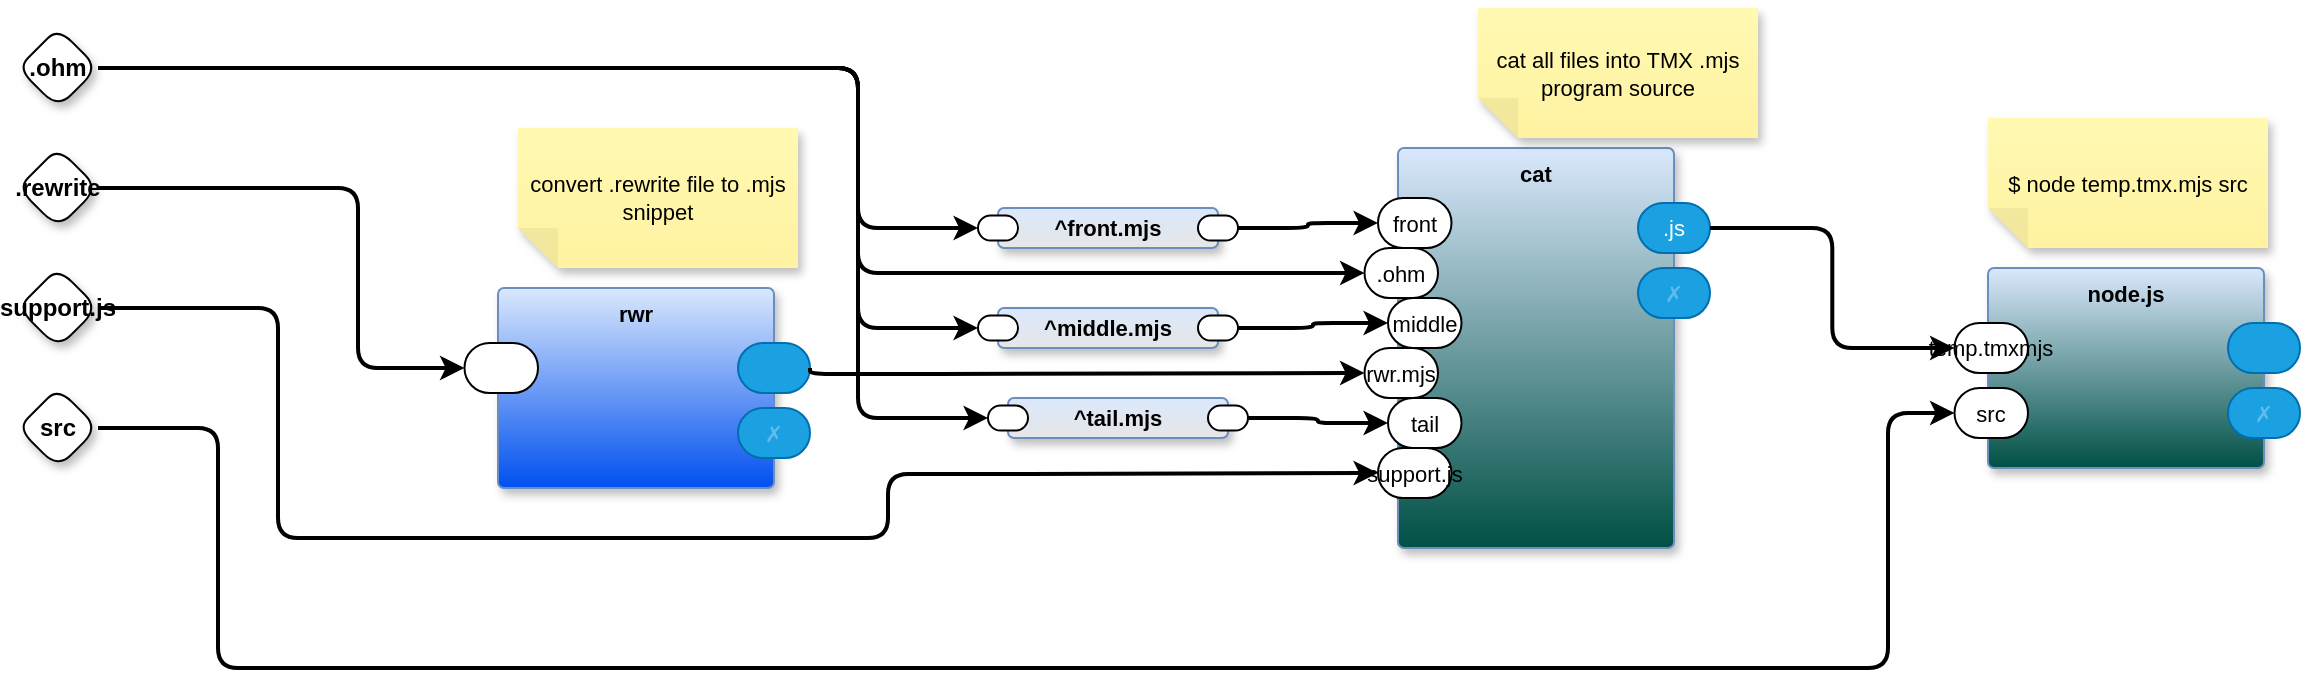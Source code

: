 <mxfile version="26.0.16">
  <diagram name="Page-1" id="ye4bVHkNvNE5rWTWLzmM">
    <mxGraphModel dx="1281" dy="571" grid="1" gridSize="5" guides="1" tooltips="1" connect="1" arrows="1" fold="1" page="1" pageScale="1" pageWidth="1100" pageHeight="850" math="0" shadow="0">
      <root>
        <mxCell id="0" />
        <mxCell id="1" parent="0" />
        <mxCell id="e_aC-hZc_Ce6ck8O-gYM-1" value="rwr" style="rounded=1;whiteSpace=wrap;html=1;container=1;recursiveResize=0;verticalAlign=top;arcSize=6;fontStyle=1;autosize=0;points=[];absoluteArcSize=1;shadow=1;strokeColor=#6c8ebf;fillColor=#dae8fc;fontFamily=Helvetica;fontSize=11;gradientColor=#0050EF;fontColor=default;" vertex="1" parent="1">
          <mxGeometry x="280" y="210" width="138" height="100" as="geometry">
            <mxRectangle x="-98" y="-1230" width="99" height="26" as="alternateBounds" />
          </mxGeometry>
        </mxCell>
        <mxCell id="e_aC-hZc_Ce6ck8O-gYM-2" value="" style="rounded=1;whiteSpace=wrap;html=1;sketch=0;points=[[0,0.5,0,0,0],[1,0.5,0,0,0]];arcSize=50;fontFamily=Helvetica;fontSize=11;fontColor=default;" vertex="1" parent="e_aC-hZc_Ce6ck8O-gYM-1">
          <mxGeometry x="-16.75" y="27.5" width="36.75" height="25" as="geometry" />
        </mxCell>
        <mxCell id="e_aC-hZc_Ce6ck8O-gYM-3" value="" style="rounded=1;whiteSpace=wrap;html=1;sketch=0;points=[[0,0.5,0,0,0],[1,0.5,0,0,0]];fillColor=#1ba1e2;fontColor=#ffffff;strokeColor=#006EAF;arcSize=50;fontFamily=Helvetica;fontSize=11;" vertex="1" parent="e_aC-hZc_Ce6ck8O-gYM-1">
          <mxGeometry x="120" y="27.5" width="36" height="25" as="geometry" />
        </mxCell>
        <mxCell id="e_aC-hZc_Ce6ck8O-gYM-4" value="✗" style="rounded=1;whiteSpace=wrap;html=1;sketch=0;points=[[0,0.5,0,0,0],[1,0.5,0,0,0]];fillColor=#1ba1e2;fontColor=#ffffff;strokeColor=#006EAF;arcSize=50;fontFamily=Helvetica;fontSize=11;textOpacity=30;" vertex="1" parent="e_aC-hZc_Ce6ck8O-gYM-1">
          <mxGeometry x="120" y="60" width="36" height="25" as="geometry" />
        </mxCell>
        <mxCell id="e_aC-hZc_Ce6ck8O-gYM-5" value=".ohm" style="rhombus;whiteSpace=wrap;html=1;rounded=1;fontStyle=1;glass=0;sketch=0;fontSize=12;points=[[0,0.5,0,0,0],[0.5,0,0,0,0],[0.5,1,0,0,0],[1,0.5,0,0,0]];shadow=1;fontFamily=Helvetica;fontColor=default;" vertex="1" parent="1">
          <mxGeometry x="40" y="80" width="40" height="40" as="geometry" />
        </mxCell>
        <mxCell id="e_aC-hZc_Ce6ck8O-gYM-6" value=".rewrite" style="rhombus;whiteSpace=wrap;html=1;rounded=1;fontStyle=1;glass=0;sketch=0;fontSize=12;points=[[0,0.5,0,0,0],[0.5,0,0,0,0],[0.5,1,0,0,0],[1,0.5,0,0,0]];shadow=1;fontFamily=Helvetica;fontColor=default;" vertex="1" parent="1">
          <mxGeometry x="40" y="140" width="40" height="40" as="geometry" />
        </mxCell>
        <mxCell id="e_aC-hZc_Ce6ck8O-gYM-7" value="support.js" style="rhombus;whiteSpace=wrap;html=1;rounded=1;fontStyle=1;glass=0;sketch=0;fontSize=12;points=[[0,0.5,0,0,0],[0.5,0,0,0,0],[0.5,1,0,0,0],[1,0.5,0,0,0]];shadow=1;fontFamily=Helvetica;fontColor=default;" vertex="1" parent="1">
          <mxGeometry x="40" y="200" width="40" height="40" as="geometry" />
        </mxCell>
        <mxCell id="e_aC-hZc_Ce6ck8O-gYM-8" value="src" style="rhombus;whiteSpace=wrap;html=1;rounded=1;fontStyle=1;glass=0;sketch=0;fontSize=12;points=[[0,0.5,0,0,0],[0.5,0,0,0,0],[0.5,1,0,0,0],[1,0.5,0,0,0]];shadow=1;fontFamily=Helvetica;fontColor=default;" vertex="1" parent="1">
          <mxGeometry x="40" y="260" width="40" height="40" as="geometry" />
        </mxCell>
        <mxCell id="e_aC-hZc_Ce6ck8O-gYM-9" style="edgeStyle=orthogonalEdgeStyle;rounded=1;orthogonalLoop=1;jettySize=auto;html=1;exitX=1;exitY=0.5;exitDx=0;exitDy=0;exitPerimeter=0;entryX=0;entryY=0.5;entryDx=0;entryDy=0;entryPerimeter=0;curved=0;strokeWidth=2;" edge="1" parent="1" source="e_aC-hZc_Ce6ck8O-gYM-6" target="e_aC-hZc_Ce6ck8O-gYM-2">
          <mxGeometry relative="1" as="geometry">
            <Array as="points">
              <mxPoint x="210" y="160" />
              <mxPoint x="210" y="250" />
            </Array>
          </mxGeometry>
        </mxCell>
        <mxCell id="e_aC-hZc_Ce6ck8O-gYM-10" value="cat" style="rounded=1;whiteSpace=wrap;html=1;container=1;recursiveResize=0;verticalAlign=top;arcSize=6;fontStyle=1;autosize=0;points=[];absoluteArcSize=1;shadow=1;strokeColor=#6c8ebf;fillColor=#dae8fc;fontFamily=Helvetica;fontSize=11;gradientColor=#005045;fontColor=default;" vertex="1" parent="1">
          <mxGeometry x="730" y="140" width="138" height="200" as="geometry">
            <mxRectangle x="-98" y="-1230" width="99" height="26" as="alternateBounds" />
          </mxGeometry>
        </mxCell>
        <mxCell id="e_aC-hZc_Ce6ck8O-gYM-11" value=".ohm" style="rounded=1;whiteSpace=wrap;html=1;sketch=0;points=[[0,0.5,0,0,0],[1,0.5,0,0,0]];arcSize=50;fontFamily=Helvetica;fontSize=11;fontColor=default;" vertex="1" parent="e_aC-hZc_Ce6ck8O-gYM-10">
          <mxGeometry x="-16.75" y="50" width="36.75" height="25" as="geometry" />
        </mxCell>
        <mxCell id="e_aC-hZc_Ce6ck8O-gYM-12" value=".js" style="rounded=1;whiteSpace=wrap;html=1;sketch=0;points=[[0,0.5,0,0,0],[1,0.5,0,0,0]];fillColor=#1ba1e2;fontColor=#ffffff;strokeColor=#006EAF;arcSize=50;fontFamily=Helvetica;fontSize=11;" vertex="1" parent="e_aC-hZc_Ce6ck8O-gYM-10">
          <mxGeometry x="120" y="27.5" width="36" height="25" as="geometry" />
        </mxCell>
        <mxCell id="e_aC-hZc_Ce6ck8O-gYM-13" value="✗" style="rounded=1;whiteSpace=wrap;html=1;sketch=0;points=[[0,0.5,0,0,0],[1,0.5,0,0,0]];fillColor=#1ba1e2;fontColor=#ffffff;strokeColor=#006EAF;arcSize=50;fontFamily=Helvetica;fontSize=11;textOpacity=30;" vertex="1" parent="e_aC-hZc_Ce6ck8O-gYM-10">
          <mxGeometry x="120" y="60" width="36" height="25" as="geometry" />
        </mxCell>
        <mxCell id="e_aC-hZc_Ce6ck8O-gYM-14" value="rwr.mjs" style="rounded=1;whiteSpace=wrap;html=1;sketch=0;points=[[0,0.5,0,0,0],[1,0.5,0,0,0]];arcSize=50;fontFamily=Helvetica;fontSize=11;fontColor=default;" vertex="1" parent="e_aC-hZc_Ce6ck8O-gYM-10">
          <mxGeometry x="-16.75" y="100" width="36.75" height="25" as="geometry" />
        </mxCell>
        <mxCell id="e_aC-hZc_Ce6ck8O-gYM-15" value="support.js" style="rounded=1;whiteSpace=wrap;html=1;sketch=0;points=[[0,0.5,0,0,0],[1,0.5,0,0,0]];arcSize=50;fontFamily=Helvetica;fontSize=11;fontColor=default;" vertex="1" parent="e_aC-hZc_Ce6ck8O-gYM-10">
          <mxGeometry x="-10" y="150" width="36.75" height="25" as="geometry" />
        </mxCell>
        <mxCell id="e_aC-hZc_Ce6ck8O-gYM-38" value="front" style="rounded=1;whiteSpace=wrap;html=1;sketch=0;points=[[0,0.5,0,0,0],[1,0.5,0,0,0]];arcSize=50;fontFamily=Helvetica;fontSize=11;fontColor=default;" vertex="1" parent="e_aC-hZc_Ce6ck8O-gYM-10">
          <mxGeometry x="-10" y="25" width="36.75" height="25" as="geometry" />
        </mxCell>
        <mxCell id="e_aC-hZc_Ce6ck8O-gYM-39" value="middle" style="rounded=1;whiteSpace=wrap;html=1;sketch=0;points=[[0,0.5,0,0,0],[1,0.5,0,0,0]];arcSize=50;fontFamily=Helvetica;fontSize=11;fontColor=default;" vertex="1" parent="e_aC-hZc_Ce6ck8O-gYM-10">
          <mxGeometry x="-5" y="75" width="36.75" height="25" as="geometry" />
        </mxCell>
        <mxCell id="e_aC-hZc_Ce6ck8O-gYM-40" value="tail" style="rounded=1;whiteSpace=wrap;html=1;sketch=0;points=[[0,0.5,0,0,0],[1,0.5,0,0,0]];arcSize=50;fontFamily=Helvetica;fontSize=11;fontColor=default;" vertex="1" parent="e_aC-hZc_Ce6ck8O-gYM-10">
          <mxGeometry x="-5" y="125" width="36.75" height="25" as="geometry" />
        </mxCell>
        <mxCell id="e_aC-hZc_Ce6ck8O-gYM-17" style="edgeStyle=orthogonalEdgeStyle;shape=connector;curved=0;rounded=1;orthogonalLoop=1;jettySize=auto;html=1;exitX=1;exitY=0.5;exitDx=0;exitDy=0;exitPerimeter=0;strokeColor=default;strokeWidth=2;align=center;verticalAlign=middle;fontFamily=Helvetica;fontSize=11;fontColor=default;labelBackgroundColor=default;endArrow=classic;entryX=0;entryY=0.5;entryDx=0;entryDy=0;entryPerimeter=0;" edge="1" parent="1" source="e_aC-hZc_Ce6ck8O-gYM-5" target="e_aC-hZc_Ce6ck8O-gYM-11">
          <mxGeometry relative="1" as="geometry">
            <mxPoint x="500" y="175" as="targetPoint" />
            <Array as="points">
              <mxPoint x="460" y="100" />
              <mxPoint x="460" y="203" />
            </Array>
          </mxGeometry>
        </mxCell>
        <mxCell id="e_aC-hZc_Ce6ck8O-gYM-18" style="edgeStyle=orthogonalEdgeStyle;shape=connector;curved=0;rounded=1;orthogonalLoop=1;jettySize=auto;html=1;exitX=1;exitY=0.5;exitDx=0;exitDy=0;exitPerimeter=0;entryX=0;entryY=0.5;entryDx=0;entryDy=0;entryPerimeter=0;strokeColor=default;strokeWidth=2;align=center;verticalAlign=middle;fontFamily=Helvetica;fontSize=11;fontColor=default;labelBackgroundColor=default;endArrow=classic;" edge="1" parent="1" source="e_aC-hZc_Ce6ck8O-gYM-3" target="e_aC-hZc_Ce6ck8O-gYM-14">
          <mxGeometry relative="1" as="geometry">
            <Array as="points">
              <mxPoint x="436" y="253" />
              <mxPoint x="490" y="253" />
            </Array>
          </mxGeometry>
        </mxCell>
        <mxCell id="e_aC-hZc_Ce6ck8O-gYM-19" style="edgeStyle=orthogonalEdgeStyle;shape=connector;curved=0;rounded=1;orthogonalLoop=1;jettySize=auto;html=1;exitX=1;exitY=0.5;exitDx=0;exitDy=0;exitPerimeter=0;strokeColor=default;strokeWidth=2;align=center;verticalAlign=middle;fontFamily=Helvetica;fontSize=11;fontColor=default;labelBackgroundColor=default;endArrow=classic;entryX=0;entryY=0.5;entryDx=0;entryDy=0;entryPerimeter=0;" edge="1" parent="1" source="e_aC-hZc_Ce6ck8O-gYM-7" target="e_aC-hZc_Ce6ck8O-gYM-15">
          <mxGeometry relative="1" as="geometry">
            <mxPoint x="475" y="330" as="targetPoint" />
            <Array as="points">
              <mxPoint x="170" y="220" />
              <mxPoint x="170" y="335" />
              <mxPoint x="475" y="335" />
              <mxPoint x="475" y="303" />
              <mxPoint x="535" y="303" />
            </Array>
          </mxGeometry>
        </mxCell>
        <mxCell id="e_aC-hZc_Ce6ck8O-gYM-20" style="edgeStyle=orthogonalEdgeStyle;shape=connector;curved=0;rounded=1;orthogonalLoop=1;jettySize=auto;html=1;exitX=1;exitY=0.5;exitDx=0;exitDy=0;exitPerimeter=0;entryX=0;entryY=0.5;entryDx=0;entryDy=0;entryPerimeter=0;strokeColor=default;strokeWidth=2;align=center;verticalAlign=middle;fontFamily=Helvetica;fontSize=11;fontColor=default;labelBackgroundColor=default;endArrow=classic;" edge="1" parent="1" source="e_aC-hZc_Ce6ck8O-gYM-8" target="e_aC-hZc_Ce6ck8O-gYM-25">
          <mxGeometry relative="1" as="geometry">
            <Array as="points">
              <mxPoint x="140" y="280" />
              <mxPoint x="140" y="400" />
              <mxPoint x="975" y="400" />
              <mxPoint x="975" y="273" />
            </Array>
          </mxGeometry>
        </mxCell>
        <mxCell id="e_aC-hZc_Ce6ck8O-gYM-21" value="node.js" style="rounded=1;whiteSpace=wrap;html=1;container=1;recursiveResize=0;verticalAlign=top;arcSize=6;fontStyle=1;autosize=0;points=[];absoluteArcSize=1;shadow=1;strokeColor=#6c8ebf;fillColor=#dae8fc;fontFamily=Helvetica;fontSize=11;gradientColor=#005045;fontColor=default;" vertex="1" parent="1">
          <mxGeometry x="1025" y="200" width="138" height="100" as="geometry">
            <mxRectangle x="-98" y="-1230" width="99" height="26" as="alternateBounds" />
          </mxGeometry>
        </mxCell>
        <mxCell id="e_aC-hZc_Ce6ck8O-gYM-22" value="temp.tmxmjs" style="rounded=1;whiteSpace=wrap;html=1;sketch=0;points=[[0,0.5,0,0,0],[1,0.5,0,0,0]];arcSize=50;fontFamily=Helvetica;fontSize=11;fontColor=default;" vertex="1" parent="e_aC-hZc_Ce6ck8O-gYM-21">
          <mxGeometry x="-16.75" y="27.5" width="36.75" height="25" as="geometry" />
        </mxCell>
        <mxCell id="e_aC-hZc_Ce6ck8O-gYM-23" value="" style="rounded=1;whiteSpace=wrap;html=1;sketch=0;points=[[0,0.5,0,0,0],[1,0.5,0,0,0]];fillColor=#1ba1e2;fontColor=#ffffff;strokeColor=#006EAF;arcSize=50;fontFamily=Helvetica;fontSize=11;" vertex="1" parent="e_aC-hZc_Ce6ck8O-gYM-21">
          <mxGeometry x="120" y="27.5" width="36" height="25" as="geometry" />
        </mxCell>
        <mxCell id="e_aC-hZc_Ce6ck8O-gYM-24" value="✗" style="rounded=1;whiteSpace=wrap;html=1;sketch=0;points=[[0,0.5,0,0,0],[1,0.5,0,0,0]];fillColor=#1ba1e2;fontColor=#ffffff;strokeColor=#006EAF;arcSize=50;fontFamily=Helvetica;fontSize=11;textOpacity=30;" vertex="1" parent="e_aC-hZc_Ce6ck8O-gYM-21">
          <mxGeometry x="120" y="60" width="36" height="25" as="geometry" />
        </mxCell>
        <mxCell id="e_aC-hZc_Ce6ck8O-gYM-25" value="src" style="rounded=1;whiteSpace=wrap;html=1;sketch=0;points=[[0,0.5,0,0,0],[1,0.5,0,0,0]];arcSize=50;fontFamily=Helvetica;fontSize=11;fontColor=default;" vertex="1" parent="e_aC-hZc_Ce6ck8O-gYM-21">
          <mxGeometry x="-16.75" y="60" width="36.75" height="25" as="geometry" />
        </mxCell>
        <mxCell id="e_aC-hZc_Ce6ck8O-gYM-26" style="edgeStyle=orthogonalEdgeStyle;shape=connector;curved=0;rounded=1;orthogonalLoop=1;jettySize=auto;html=1;exitX=1;exitY=0.5;exitDx=0;exitDy=0;exitPerimeter=0;entryX=0;entryY=0.5;entryDx=0;entryDy=0;entryPerimeter=0;strokeColor=default;strokeWidth=2;align=center;verticalAlign=middle;fontFamily=Helvetica;fontSize=11;fontColor=default;labelBackgroundColor=default;endArrow=classic;" edge="1" parent="1" source="e_aC-hZc_Ce6ck8O-gYM-12" target="e_aC-hZc_Ce6ck8O-gYM-22">
          <mxGeometry relative="1" as="geometry" />
        </mxCell>
        <mxCell id="e_aC-hZc_Ce6ck8O-gYM-29" value="^front.mjs" style="rounded=1;whiteSpace=wrap;html=1;container=1;recursiveResize=0;verticalAlign=middle;arcSize=6;fontStyle=1;autosize=0;points=[];absoluteArcSize=1;shadow=1;strokeColor=#6c8ebf;fillColor=#dae8fc;fontFamily=Helvetica;fontSize=11;gradientColor=#E6E6E6;fontColor=default;labelBackgroundColor=none;" vertex="1" parent="1">
          <mxGeometry x="530" y="170" width="110" height="20" as="geometry">
            <mxRectangle x="-98" y="-1230" width="99" height="26" as="alternateBounds" />
          </mxGeometry>
        </mxCell>
        <mxCell id="e_aC-hZc_Ce6ck8O-gYM-30" value="" style="rounded=1;whiteSpace=wrap;html=1;sketch=0;points=[[0,0.5,0,0,0],[1,0.5,0,0,0]];arcSize=50;fontFamily=Helvetica;fontSize=11;fontColor=default;labelBackgroundColor=default;" vertex="1" parent="e_aC-hZc_Ce6ck8O-gYM-29">
          <mxGeometry x="100" y="3.75" width="20" height="12.5" as="geometry" />
        </mxCell>
        <mxCell id="e_aC-hZc_Ce6ck8O-gYM-31" value="" style="rounded=1;whiteSpace=wrap;html=1;sketch=0;points=[[0,0.5,0,0,0],[1,0.5,0,0,0]];arcSize=50;fontFamily=Helvetica;fontSize=11;fontColor=default;labelBackgroundColor=default;" vertex="1" parent="e_aC-hZc_Ce6ck8O-gYM-29">
          <mxGeometry x="-10" y="3.75" width="20" height="12.5" as="geometry" />
        </mxCell>
        <mxCell id="e_aC-hZc_Ce6ck8O-gYM-32" value="^middle.mjs" style="rounded=1;whiteSpace=wrap;html=1;container=1;recursiveResize=0;verticalAlign=middle;arcSize=6;fontStyle=1;autosize=0;points=[];absoluteArcSize=1;shadow=1;strokeColor=#6c8ebf;fillColor=#dae8fc;fontFamily=Helvetica;fontSize=11;gradientColor=#E6E6E6;fontColor=default;labelBackgroundColor=none;" vertex="1" parent="1">
          <mxGeometry x="530" y="220" width="110" height="20" as="geometry">
            <mxRectangle x="-98" y="-1230" width="99" height="26" as="alternateBounds" />
          </mxGeometry>
        </mxCell>
        <mxCell id="e_aC-hZc_Ce6ck8O-gYM-33" value="" style="rounded=1;whiteSpace=wrap;html=1;sketch=0;points=[[0,0.5,0,0,0],[1,0.5,0,0,0]];arcSize=50;fontFamily=Helvetica;fontSize=11;fontColor=default;labelBackgroundColor=default;" vertex="1" parent="e_aC-hZc_Ce6ck8O-gYM-32">
          <mxGeometry x="100" y="3.75" width="20" height="12.5" as="geometry" />
        </mxCell>
        <mxCell id="e_aC-hZc_Ce6ck8O-gYM-34" value="" style="rounded=1;whiteSpace=wrap;html=1;sketch=0;points=[[0,0.5,0,0,0],[1,0.5,0,0,0]];arcSize=50;fontFamily=Helvetica;fontSize=11;fontColor=default;labelBackgroundColor=default;" vertex="1" parent="e_aC-hZc_Ce6ck8O-gYM-32">
          <mxGeometry x="-10" y="3.75" width="20" height="12.5" as="geometry" />
        </mxCell>
        <mxCell id="e_aC-hZc_Ce6ck8O-gYM-35" value="^tail.mjs" style="rounded=1;whiteSpace=wrap;html=1;container=1;recursiveResize=0;verticalAlign=middle;arcSize=6;fontStyle=1;autosize=0;points=[];absoluteArcSize=1;shadow=1;strokeColor=#6c8ebf;fillColor=#dae8fc;fontFamily=Helvetica;fontSize=11;gradientColor=#E6E6E6;fontColor=default;labelBackgroundColor=none;" vertex="1" parent="1">
          <mxGeometry x="535" y="265" width="110" height="20" as="geometry">
            <mxRectangle x="-98" y="-1230" width="99" height="26" as="alternateBounds" />
          </mxGeometry>
        </mxCell>
        <mxCell id="e_aC-hZc_Ce6ck8O-gYM-36" value="" style="rounded=1;whiteSpace=wrap;html=1;sketch=0;points=[[0,0.5,0,0,0],[1,0.5,0,0,0]];arcSize=50;fontFamily=Helvetica;fontSize=11;fontColor=default;labelBackgroundColor=default;" vertex="1" parent="e_aC-hZc_Ce6ck8O-gYM-35">
          <mxGeometry x="100" y="3.75" width="20" height="12.5" as="geometry" />
        </mxCell>
        <mxCell id="e_aC-hZc_Ce6ck8O-gYM-37" value="" style="rounded=1;whiteSpace=wrap;html=1;sketch=0;points=[[0,0.5,0,0,0],[1,0.5,0,0,0]];arcSize=50;fontFamily=Helvetica;fontSize=11;fontColor=default;labelBackgroundColor=default;" vertex="1" parent="e_aC-hZc_Ce6ck8O-gYM-35">
          <mxGeometry x="-10" y="3.75" width="20" height="12.5" as="geometry" />
        </mxCell>
        <mxCell id="e_aC-hZc_Ce6ck8O-gYM-41" style="edgeStyle=orthogonalEdgeStyle;shape=connector;curved=0;rounded=1;orthogonalLoop=1;jettySize=auto;html=1;exitX=1;exitY=0.5;exitDx=0;exitDy=0;exitPerimeter=0;entryX=0;entryY=0.5;entryDx=0;entryDy=0;entryPerimeter=0;strokeColor=default;strokeWidth=2;align=center;verticalAlign=middle;fontFamily=Helvetica;fontSize=11;fontColor=default;labelBackgroundColor=default;endArrow=classic;" edge="1" parent="1" source="e_aC-hZc_Ce6ck8O-gYM-30" target="e_aC-hZc_Ce6ck8O-gYM-38">
          <mxGeometry relative="1" as="geometry" />
        </mxCell>
        <mxCell id="e_aC-hZc_Ce6ck8O-gYM-42" style="edgeStyle=orthogonalEdgeStyle;shape=connector;curved=0;rounded=1;orthogonalLoop=1;jettySize=auto;html=1;exitX=1;exitY=0.5;exitDx=0;exitDy=0;exitPerimeter=0;entryX=0;entryY=0.5;entryDx=0;entryDy=0;entryPerimeter=0;strokeColor=default;strokeWidth=2;align=center;verticalAlign=middle;fontFamily=Helvetica;fontSize=11;fontColor=default;labelBackgroundColor=default;endArrow=classic;" edge="1" parent="1" source="e_aC-hZc_Ce6ck8O-gYM-33" target="e_aC-hZc_Ce6ck8O-gYM-39">
          <mxGeometry relative="1" as="geometry" />
        </mxCell>
        <mxCell id="e_aC-hZc_Ce6ck8O-gYM-43" style="edgeStyle=orthogonalEdgeStyle;shape=connector;curved=0;rounded=1;orthogonalLoop=1;jettySize=auto;html=1;exitX=1;exitY=0.5;exitDx=0;exitDy=0;exitPerimeter=0;entryX=0;entryY=0.5;entryDx=0;entryDy=0;entryPerimeter=0;strokeColor=default;strokeWidth=2;align=center;verticalAlign=middle;fontFamily=Helvetica;fontSize=11;fontColor=default;labelBackgroundColor=default;endArrow=classic;" edge="1" parent="1" source="e_aC-hZc_Ce6ck8O-gYM-36" target="e_aC-hZc_Ce6ck8O-gYM-40">
          <mxGeometry relative="1" as="geometry" />
        </mxCell>
        <mxCell id="e_aC-hZc_Ce6ck8O-gYM-44" style="edgeStyle=orthogonalEdgeStyle;shape=connector;curved=0;rounded=1;orthogonalLoop=1;jettySize=auto;html=1;exitX=1;exitY=0.5;exitDx=0;exitDy=0;exitPerimeter=0;entryX=0;entryY=0.5;entryDx=0;entryDy=0;entryPerimeter=0;strokeColor=default;strokeWidth=2;align=center;verticalAlign=middle;fontFamily=Helvetica;fontSize=11;fontColor=default;labelBackgroundColor=default;endArrow=classic;" edge="1" parent="1" source="e_aC-hZc_Ce6ck8O-gYM-5" target="e_aC-hZc_Ce6ck8O-gYM-31">
          <mxGeometry relative="1" as="geometry">
            <Array as="points">
              <mxPoint x="460" y="100" />
              <mxPoint x="460" y="180" />
            </Array>
          </mxGeometry>
        </mxCell>
        <mxCell id="e_aC-hZc_Ce6ck8O-gYM-45" style="edgeStyle=orthogonalEdgeStyle;shape=connector;curved=0;rounded=1;orthogonalLoop=1;jettySize=auto;html=1;exitX=1;exitY=0.5;exitDx=0;exitDy=0;exitPerimeter=0;entryX=0;entryY=0.5;entryDx=0;entryDy=0;entryPerimeter=0;strokeColor=default;strokeWidth=2;align=center;verticalAlign=middle;fontFamily=Helvetica;fontSize=11;fontColor=default;labelBackgroundColor=default;endArrow=classic;" edge="1" parent="1" source="e_aC-hZc_Ce6ck8O-gYM-5" target="e_aC-hZc_Ce6ck8O-gYM-34">
          <mxGeometry relative="1" as="geometry">
            <Array as="points">
              <mxPoint x="460" y="100" />
              <mxPoint x="460" y="230" />
            </Array>
          </mxGeometry>
        </mxCell>
        <mxCell id="e_aC-hZc_Ce6ck8O-gYM-46" style="edgeStyle=orthogonalEdgeStyle;shape=connector;curved=0;rounded=1;orthogonalLoop=1;jettySize=auto;html=1;exitX=1;exitY=0.5;exitDx=0;exitDy=0;exitPerimeter=0;entryX=0;entryY=0.5;entryDx=0;entryDy=0;entryPerimeter=0;strokeColor=default;strokeWidth=2;align=center;verticalAlign=middle;fontFamily=Helvetica;fontSize=11;fontColor=default;labelBackgroundColor=default;endArrow=classic;" edge="1" parent="1" source="e_aC-hZc_Ce6ck8O-gYM-5" target="e_aC-hZc_Ce6ck8O-gYM-37">
          <mxGeometry relative="1" as="geometry">
            <Array as="points">
              <mxPoint x="460" y="100" />
              <mxPoint x="460" y="275" />
            </Array>
          </mxGeometry>
        </mxCell>
        <mxCell id="e_aC-hZc_Ce6ck8O-gYM-47" value="convert .rewrite file to .mjs snippet" style="shape=note;whiteSpace=wrap;html=1;backgroundOutline=1;fontColor=#000000;darkOpacity=0.05;fillColor=#FFF9B2;strokeColor=none;fillStyle=solid;direction=west;gradientDirection=north;gradientColor=#FFF2A1;shadow=1;size=20;pointerEvents=1;fontFamily=Helvetica;fontSize=11;labelBackgroundColor=none;" vertex="1" parent="1">
          <mxGeometry x="290" y="130" width="140" height="70" as="geometry" />
        </mxCell>
        <mxCell id="e_aC-hZc_Ce6ck8O-gYM-48" value="cat all files into TMX .mjs program source" style="shape=note;whiteSpace=wrap;html=1;backgroundOutline=1;fontColor=#000000;darkOpacity=0.05;fillColor=#FFF9B2;strokeColor=none;fillStyle=solid;direction=west;gradientDirection=north;gradientColor=#FFF2A1;shadow=1;size=20;pointerEvents=1;fontFamily=Helvetica;fontSize=11;labelBackgroundColor=none;" vertex="1" parent="1">
          <mxGeometry x="770" y="70" width="140" height="65" as="geometry" />
        </mxCell>
        <mxCell id="e_aC-hZc_Ce6ck8O-gYM-49" value="$ node temp.tmx.mjs src" style="shape=note;whiteSpace=wrap;html=1;backgroundOutline=1;fontColor=#000000;darkOpacity=0.05;fillColor=#FFF9B2;strokeColor=none;fillStyle=solid;direction=west;gradientDirection=north;gradientColor=#FFF2A1;shadow=1;size=20;pointerEvents=1;fontFamily=Helvetica;fontSize=11;labelBackgroundColor=none;" vertex="1" parent="1">
          <mxGeometry x="1025" y="125" width="140" height="65" as="geometry" />
        </mxCell>
      </root>
    </mxGraphModel>
  </diagram>
</mxfile>
